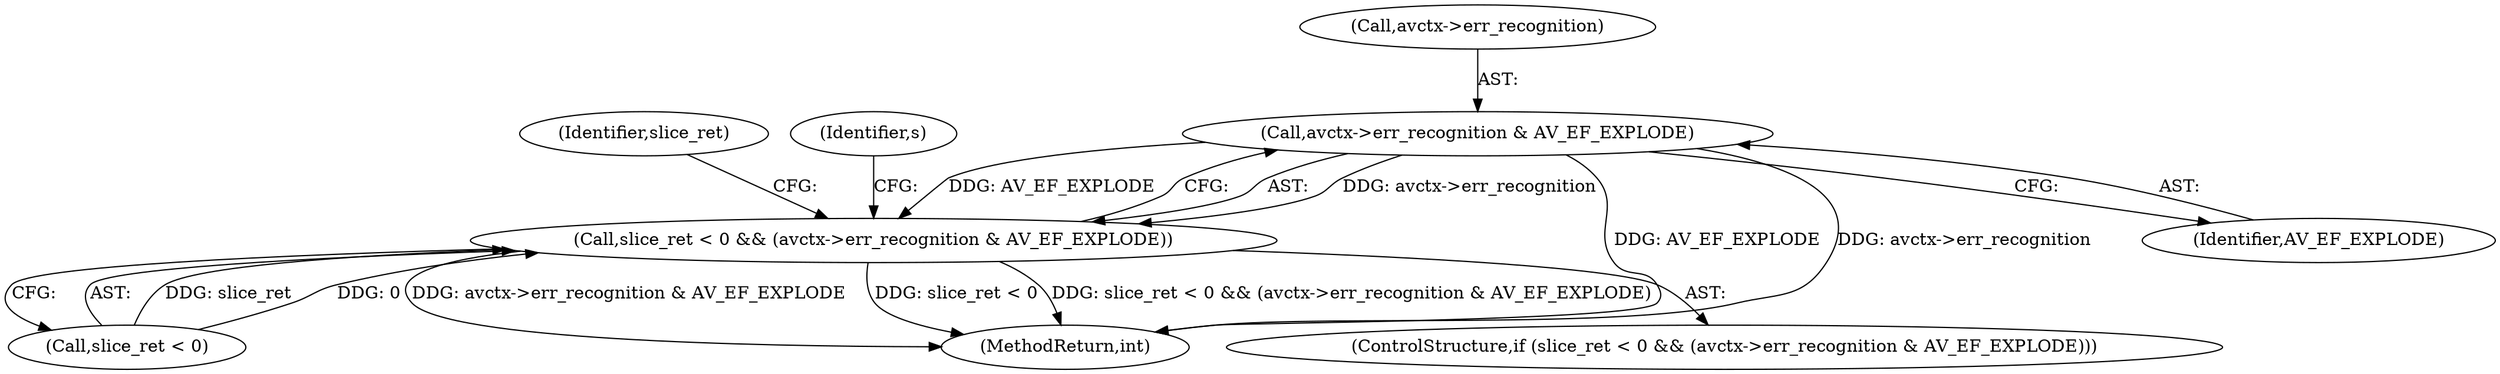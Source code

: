 digraph "0_FFmpeg_bd27a9364ca274ca97f1df6d984e88a0700fb235_0@pointer" {
"1001462" [label="(Call,avctx->err_recognition & AV_EF_EXPLODE)"];
"1001458" [label="(Call,slice_ret < 0 && (avctx->err_recognition & AV_EF_EXPLODE))"];
"1001462" [label="(Call,avctx->err_recognition & AV_EF_EXPLODE)"];
"1001458" [label="(Call,slice_ret < 0 && (avctx->err_recognition & AV_EF_EXPLODE))"];
"1001463" [label="(Call,avctx->err_recognition)"];
"1001468" [label="(Identifier,slice_ret)"];
"1001459" [label="(Call,slice_ret < 0)"];
"1001472" [label="(Identifier,s)"];
"1001466" [label="(Identifier,AV_EF_EXPLODE)"];
"1001474" [label="(MethodReturn,int)"];
"1001457" [label="(ControlStructure,if (slice_ret < 0 && (avctx->err_recognition & AV_EF_EXPLODE)))"];
"1001462" -> "1001458"  [label="AST: "];
"1001462" -> "1001466"  [label="CFG: "];
"1001463" -> "1001462"  [label="AST: "];
"1001466" -> "1001462"  [label="AST: "];
"1001458" -> "1001462"  [label="CFG: "];
"1001462" -> "1001474"  [label="DDG: avctx->err_recognition"];
"1001462" -> "1001474"  [label="DDG: AV_EF_EXPLODE"];
"1001462" -> "1001458"  [label="DDG: avctx->err_recognition"];
"1001462" -> "1001458"  [label="DDG: AV_EF_EXPLODE"];
"1001458" -> "1001457"  [label="AST: "];
"1001458" -> "1001459"  [label="CFG: "];
"1001459" -> "1001458"  [label="AST: "];
"1001468" -> "1001458"  [label="CFG: "];
"1001472" -> "1001458"  [label="CFG: "];
"1001458" -> "1001474"  [label="DDG: avctx->err_recognition & AV_EF_EXPLODE"];
"1001458" -> "1001474"  [label="DDG: slice_ret < 0"];
"1001458" -> "1001474"  [label="DDG: slice_ret < 0 && (avctx->err_recognition & AV_EF_EXPLODE)"];
"1001459" -> "1001458"  [label="DDG: slice_ret"];
"1001459" -> "1001458"  [label="DDG: 0"];
}
